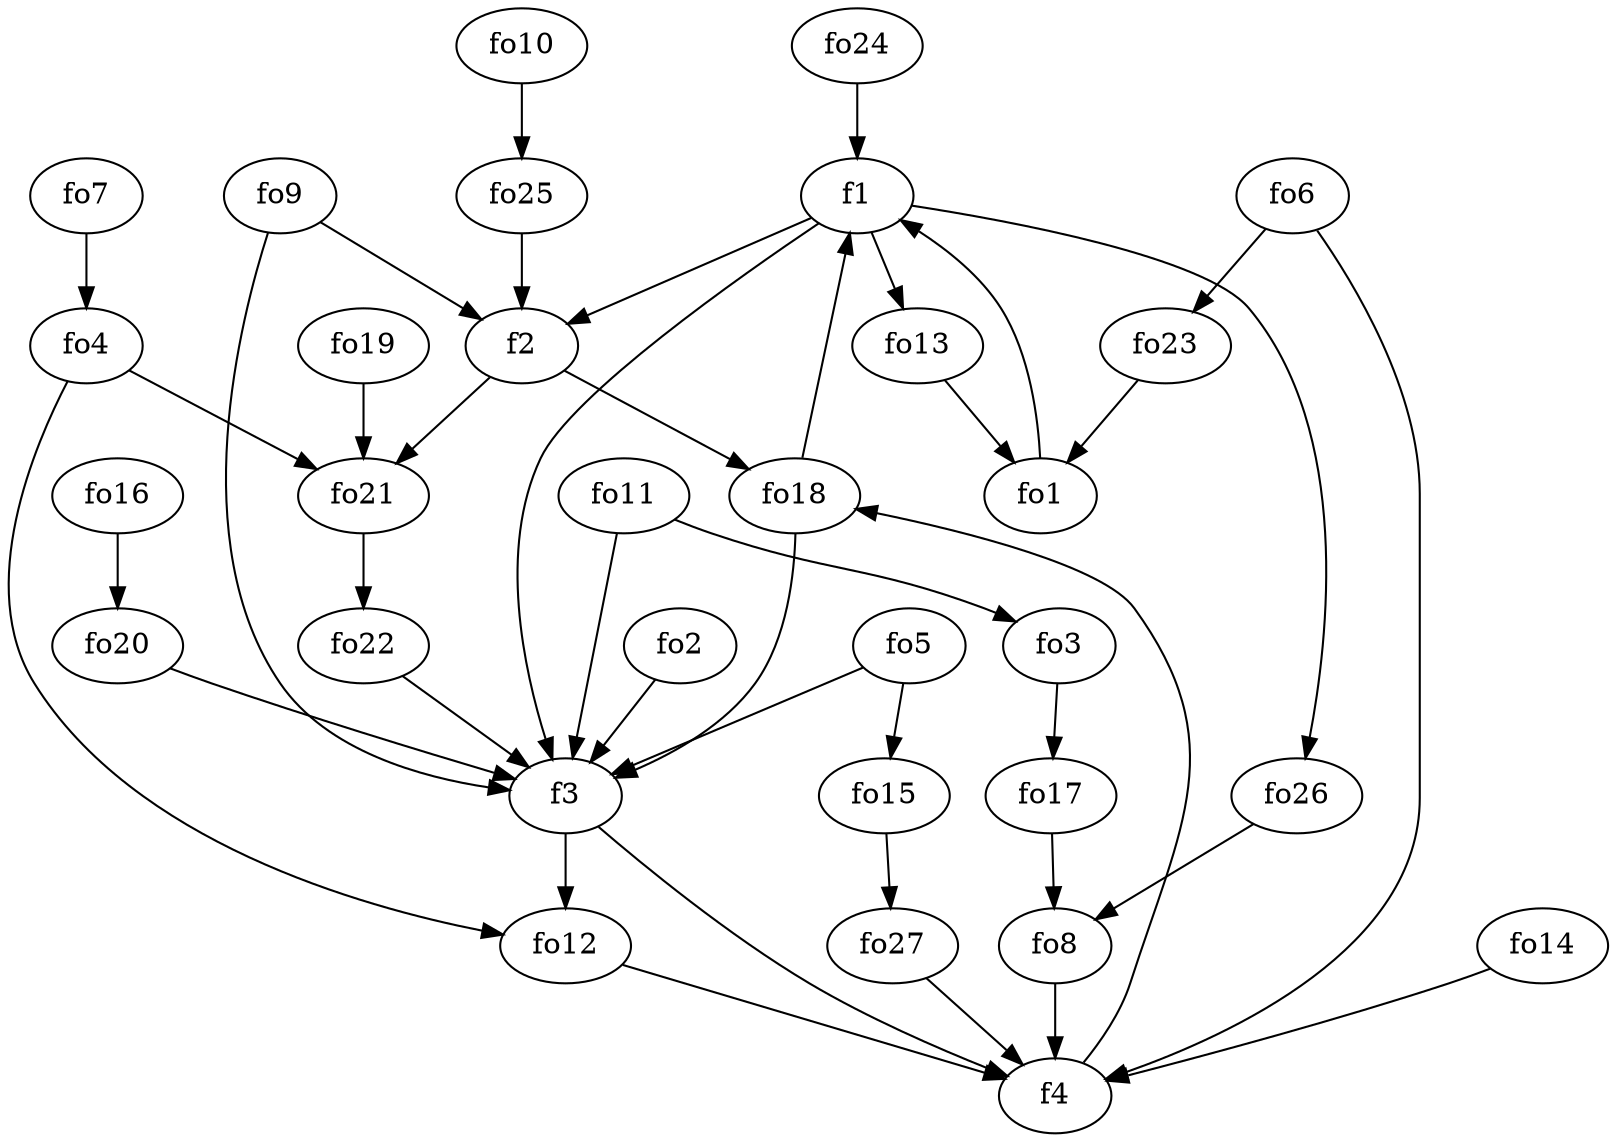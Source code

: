 strict digraph  {
f1;
f2;
f3;
f4;
fo1;
fo2;
fo3;
fo4;
fo5;
fo6;
fo7;
fo8;
fo9;
fo10;
fo11;
fo12;
fo13;
fo14;
fo15;
fo16;
fo17;
fo18;
fo19;
fo20;
fo21;
fo22;
fo23;
fo24;
fo25;
fo26;
fo27;
f1 -> f2  [weight=2];
f1 -> f3  [weight=2];
f1 -> fo13  [weight=2];
f1 -> fo26  [weight=2];
f2 -> fo21  [weight=2];
f2 -> fo18  [weight=2];
f3 -> fo12  [weight=2];
f3 -> f4  [weight=2];
f4 -> fo18  [weight=2];
fo1 -> f1  [weight=2];
fo2 -> f3  [weight=2];
fo3 -> fo17  [weight=2];
fo4 -> fo12  [weight=2];
fo4 -> fo21  [weight=2];
fo5 -> fo15  [weight=2];
fo5 -> f3  [weight=2];
fo6 -> f4  [weight=2];
fo6 -> fo23  [weight=2];
fo7 -> fo4  [weight=2];
fo8 -> f4  [weight=2];
fo9 -> f3  [weight=2];
fo9 -> f2  [weight=2];
fo10 -> fo25  [weight=2];
fo11 -> f3  [weight=2];
fo11 -> fo3  [weight=2];
fo12 -> f4  [weight=2];
fo13 -> fo1  [weight=2];
fo14 -> f4  [weight=2];
fo15 -> fo27  [weight=2];
fo16 -> fo20  [weight=2];
fo17 -> fo8  [weight=2];
fo18 -> f3  [weight=2];
fo18 -> f1  [weight=2];
fo19 -> fo21  [weight=2];
fo20 -> f3  [weight=2];
fo21 -> fo22  [weight=2];
fo22 -> f3  [weight=2];
fo23 -> fo1  [weight=2];
fo24 -> f1  [weight=2];
fo25 -> f2  [weight=2];
fo26 -> fo8  [weight=2];
fo27 -> f4  [weight=2];
}
